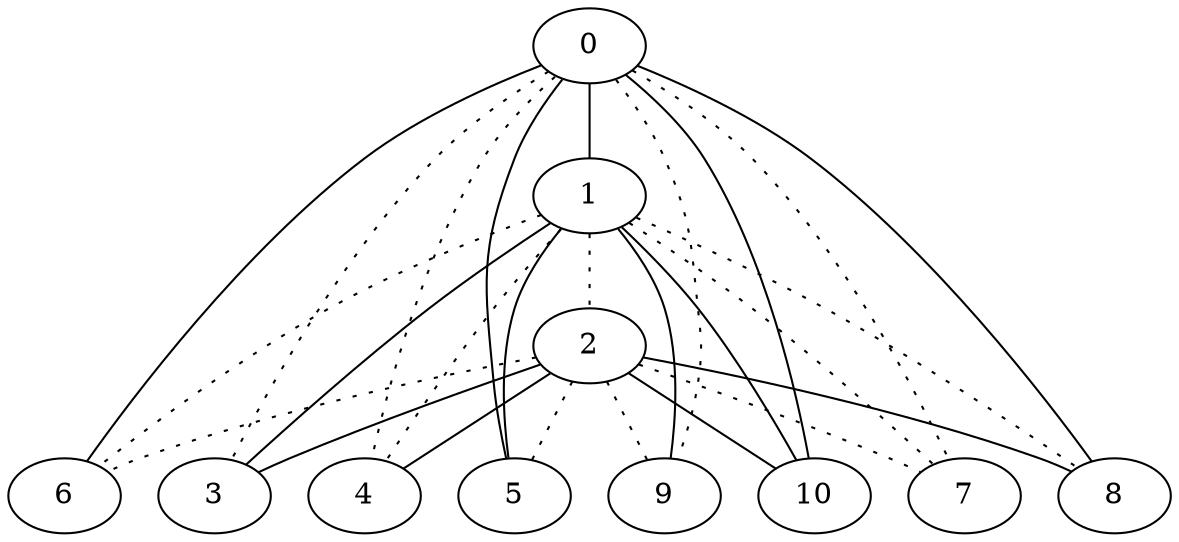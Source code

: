 graph {
a0[label=0];
a1[label=1];
a2[label=2];
a3[label=3];
a4[label=4];
a5[label=5];
a6[label=6];
a7[label=7];
a8[label=8];
a9[label=9];
a10[label=10];
a0 -- a1;
a0 -- a3 [style=dotted];
a0 -- a4 [style=dotted];
a0 -- a5;
a0 -- a6;
a0 -- a7 [style=dotted];
a0 -- a8;
a0 -- a9 [style=dotted];
a0 -- a10;
a1 -- a2 [style=dotted];
a1 -- a3;
a1 -- a4 [style=dotted];
a1 -- a5;
a1 -- a6 [style=dotted];
a1 -- a7 [style=dotted];
a1 -- a8 [style=dotted];
a1 -- a9;
a1 -- a10;
a2 -- a3;
a2 -- a4;
a2 -- a5 [style=dotted];
a2 -- a6 [style=dotted];
a2 -- a7 [style=dotted];
a2 -- a8;
a2 -- a9 [style=dotted];
a2 -- a10;
}
